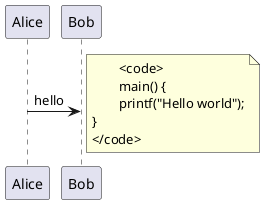 @startuml
Alice -> Bob : hello
note right
	<code>
	main() {
	printf("Hello world");
}
</code>
end note
@enduml

